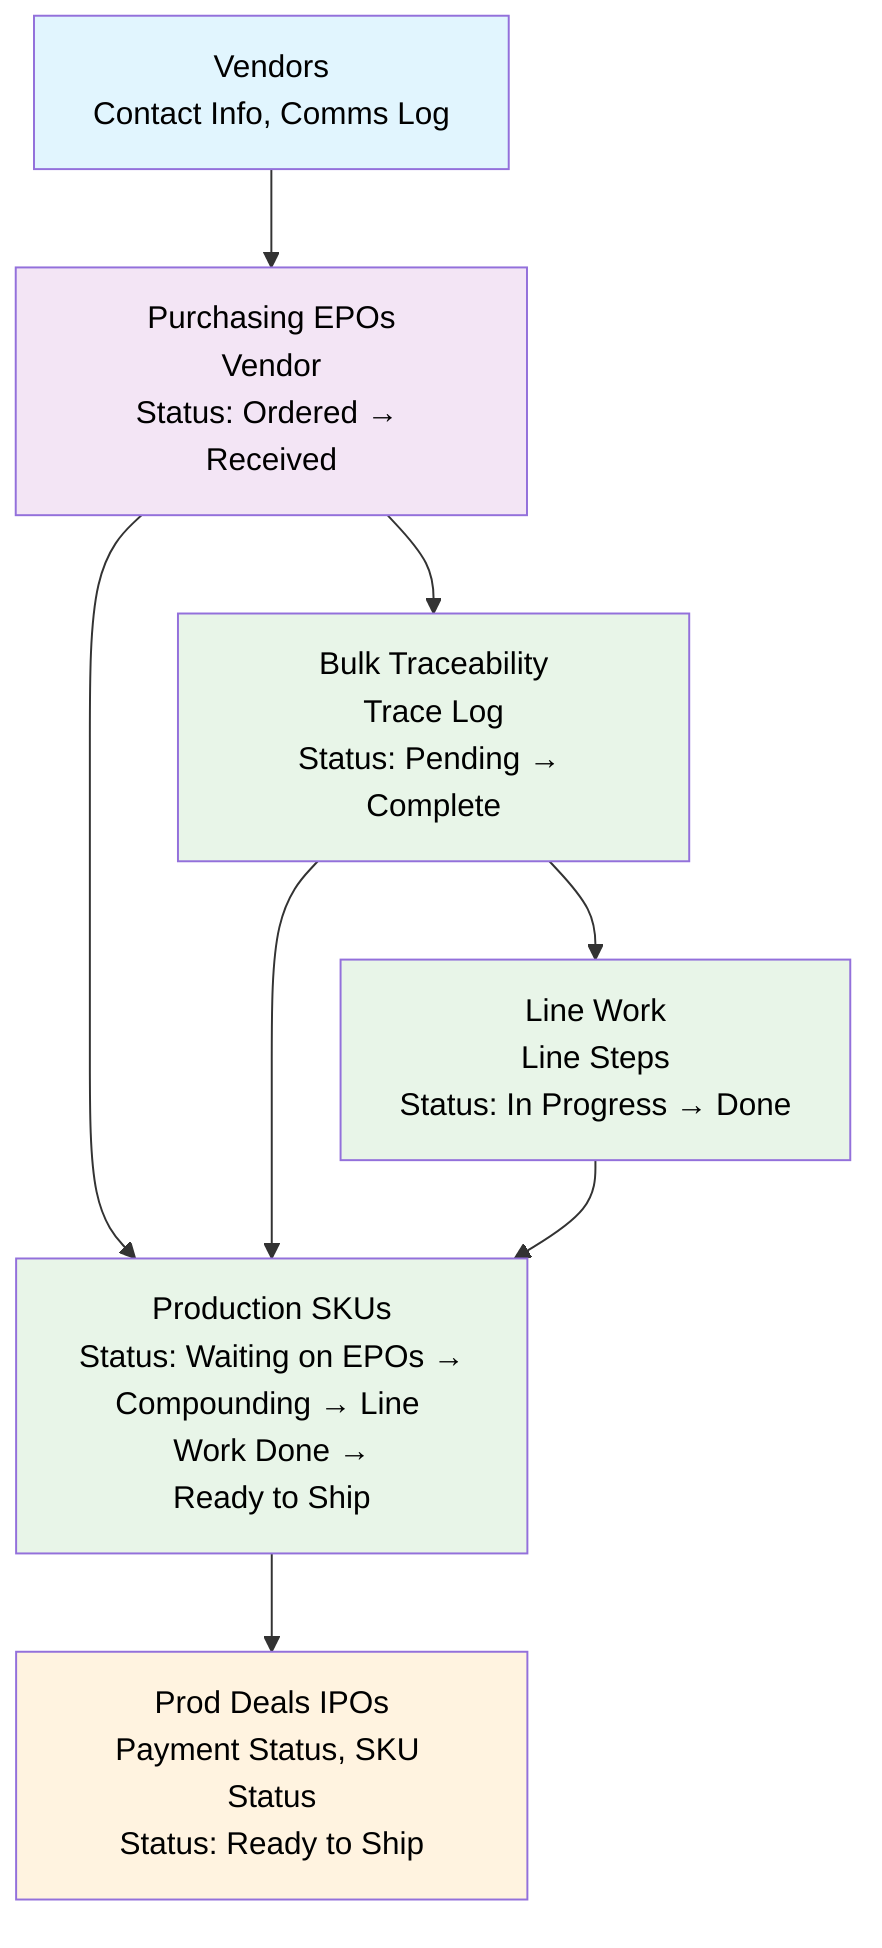 graph TD
    V[Vendors<br/>Contact Info, Comms Log] 
    P[Purchasing EPOs<br/>Vendor<br/>Status: Ordered → Received]
    B[Bulk Traceability<br/>Trace Log<br/>Status: Pending → Complete]
    L[Line Work<br/>Line Steps<br/>Status: In Progress → Done]
    S[Production SKUs<br/>Status: Waiting on EPOs →<br/>Compounding → Line Work Done →<br/>Ready to Ship]
    D[Prod Deals IPOs<br/>Payment Status, SKU Status<br/>Status: Ready to Ship]

    %% Dependencies (Blocked By relationships)
    V --> P
    P --> B
    B --> L
    P --> S
    B --> S
    L --> S
    S --> D

    %% Styling
    classDef vendor fill:#e1f5fe,color:#000000
    classDef purchasing fill:#f3e5f5,color:#000000
    classDef production fill:#e8f5e8,color:#000000
    classDef deals fill:#fff3e0,color:#000000
    
    class V vendor
    class P purchasing
    class B,L,S production
    class D deals